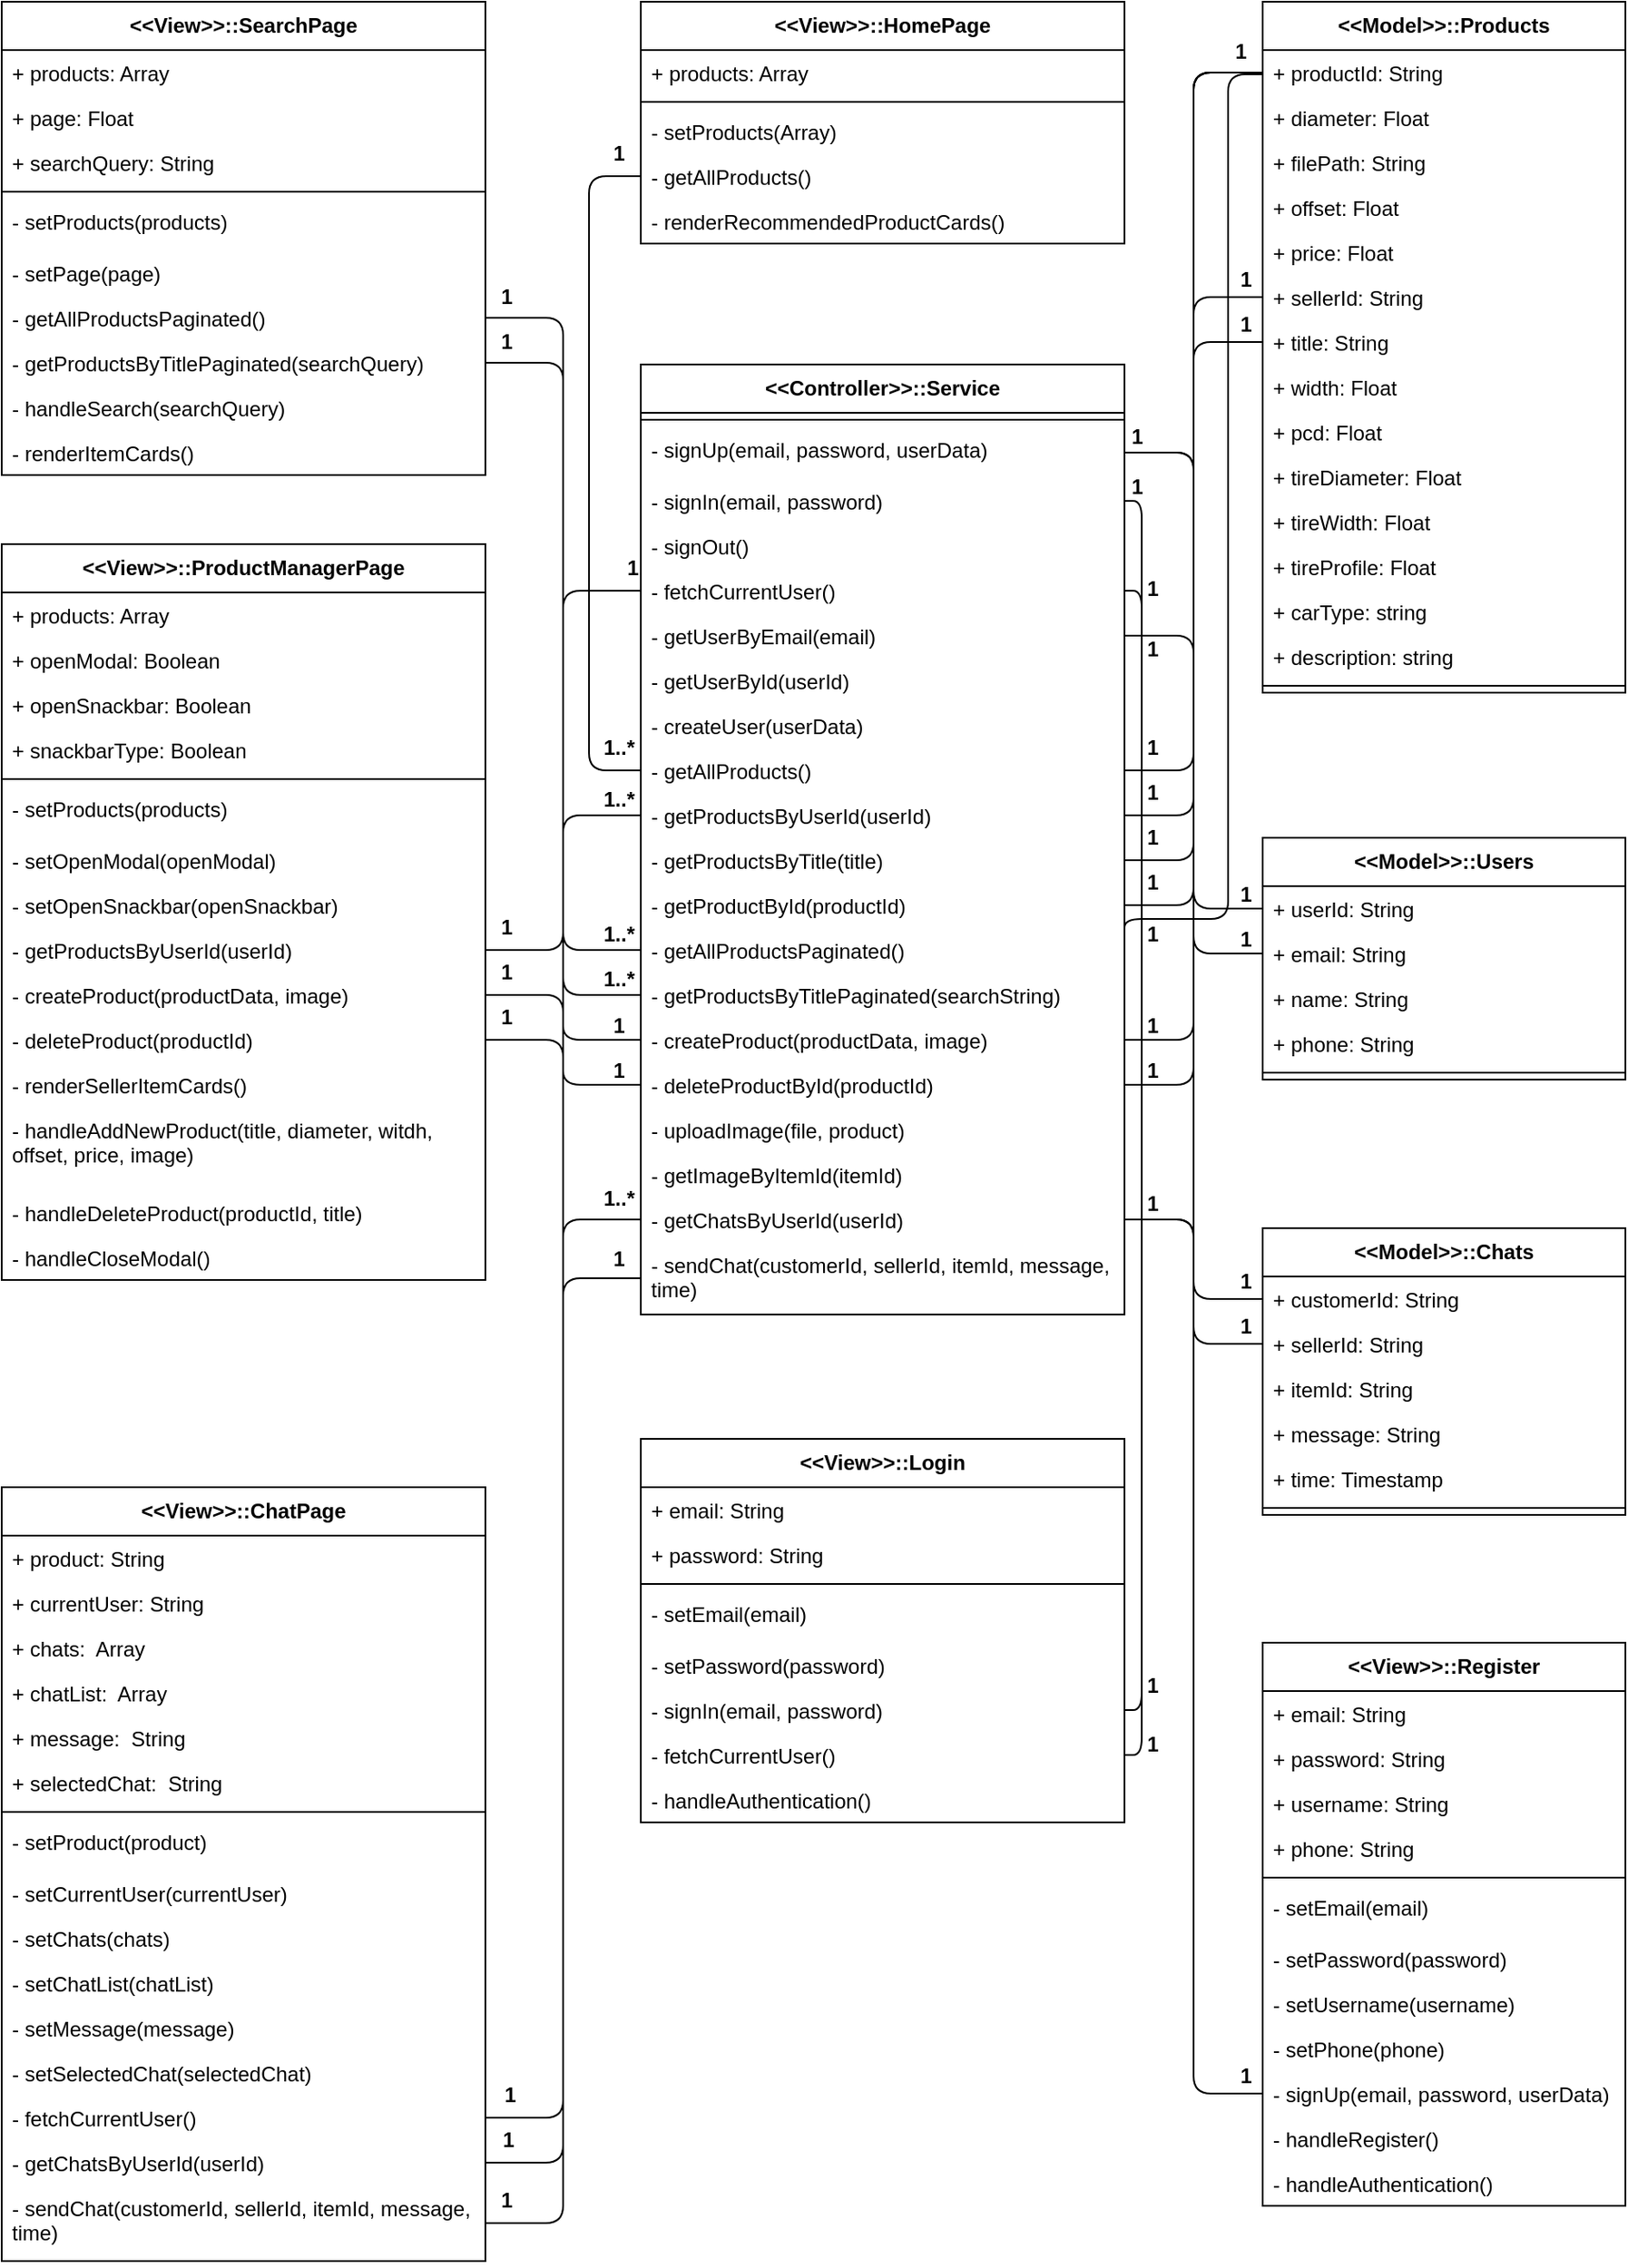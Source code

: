 <mxfile>
    <diagram id="fHHRIxtvxH6AeMiU-91O" name="Page-1">
        <mxGraphModel dx="3824" dy="1356" grid="0" gridSize="10" guides="1" tooltips="1" connect="1" arrows="1" fold="1" page="0" pageScale="1" pageWidth="850" pageHeight="1100" math="0" shadow="0">
            <root>
                <mxCell id="0"/>
                <mxCell id="1" parent="0"/>
                <mxCell id="2" value="&lt;&lt;View&gt;&gt;::HomePage" style="swimlane;fontStyle=1;align=center;verticalAlign=top;childLayout=stackLayout;horizontal=1;startSize=28;horizontalStack=0;resizeParent=1;resizeParentMax=0;resizeLast=0;collapsible=1;marginBottom=0;autosize=1;container=1;resizeWidth=1;resizeHeight=1;" parent="1" vertex="1">
                    <mxGeometry x="-440" y="60" width="280" height="140" as="geometry">
                        <mxRectangle x="-810" y="250" width="90" height="26" as="alternateBounds"/>
                    </mxGeometry>
                </mxCell>
                <mxCell id="3" value="+ products: Array" style="text;strokeColor=none;fillColor=none;align=left;verticalAlign=top;spacingLeft=4;spacingRight=4;overflow=hidden;rotatable=0;points=[[0,0.5],[1,0.5]];portConstraint=eastwest;" parent="2" vertex="1">
                    <mxGeometry y="28" width="280" height="26" as="geometry"/>
                </mxCell>
                <mxCell id="4" value="" style="line;strokeWidth=1;fillColor=none;align=left;verticalAlign=middle;spacingTop=-1;spacingLeft=3;spacingRight=3;rotatable=0;labelPosition=right;points=[];portConstraint=eastwest;" parent="2" vertex="1">
                    <mxGeometry y="54" width="280" height="8" as="geometry"/>
                </mxCell>
                <mxCell id="5" value="- setProducts(Array)&#10;" style="text;strokeColor=none;fillColor=none;align=left;verticalAlign=top;spacingLeft=4;spacingRight=4;overflow=hidden;rotatable=0;points=[[0,0.5],[1,0.5]];portConstraint=eastwest;whiteSpace=wrap;imageHeight=24;snapToPoint=0;autosize=0;" parent="2" vertex="1">
                    <mxGeometry y="62" width="280" height="26" as="geometry"/>
                </mxCell>
                <mxCell id="6" value="- getAllProducts()" style="text;strokeColor=none;fillColor=none;align=left;verticalAlign=top;spacingLeft=4;spacingRight=4;overflow=hidden;rotatable=0;points=[[0,0.5],[1,0.5]];portConstraint=eastwest;whiteSpace=wrap;imageHeight=24;snapToPoint=0;autosize=0;" parent="2" vertex="1">
                    <mxGeometry y="88" width="280" height="26" as="geometry"/>
                </mxCell>
                <mxCell id="29" value="- renderRecommendedProductCards()" style="text;strokeColor=none;fillColor=none;align=left;verticalAlign=top;spacingLeft=4;spacingRight=4;overflow=hidden;rotatable=0;points=[[0,0.5],[1,0.5]];portConstraint=eastwest;whiteSpace=wrap;imageHeight=24;snapToPoint=0;autosize=0;" parent="2" vertex="1">
                    <mxGeometry y="114" width="280" height="26" as="geometry"/>
                </mxCell>
                <mxCell id="7" value="&lt;&lt;View&gt;&gt;::SearchPage" style="swimlane;fontStyle=1;align=center;verticalAlign=top;childLayout=stackLayout;horizontal=1;startSize=28;horizontalStack=0;resizeParent=1;resizeParentMax=0;resizeLast=0;collapsible=1;marginBottom=0;autosize=1;container=1;resizeWidth=1;resizeHeight=1;" parent="1" vertex="1">
                    <mxGeometry x="-810" y="60" width="280" height="274" as="geometry">
                        <mxRectangle x="-810" y="250" width="90" height="26" as="alternateBounds"/>
                    </mxGeometry>
                </mxCell>
                <mxCell id="8" value="+ products: Array" style="text;strokeColor=none;fillColor=none;align=left;verticalAlign=top;spacingLeft=4;spacingRight=4;overflow=hidden;rotatable=0;points=[[0,0.5],[1,0.5]];portConstraint=eastwest;" parent="7" vertex="1">
                    <mxGeometry y="28" width="280" height="26" as="geometry"/>
                </mxCell>
                <mxCell id="13" value="+ page: Float" style="text;strokeColor=none;fillColor=none;align=left;verticalAlign=top;spacingLeft=4;spacingRight=4;overflow=hidden;rotatable=0;points=[[0,0.5],[1,0.5]];portConstraint=eastwest;" parent="7" vertex="1">
                    <mxGeometry y="54" width="280" height="26" as="geometry"/>
                </mxCell>
                <mxCell id="14" value="+ searchQuery: String" style="text;strokeColor=none;fillColor=none;align=left;verticalAlign=top;spacingLeft=4;spacingRight=4;overflow=hidden;rotatable=0;points=[[0,0.5],[1,0.5]];portConstraint=eastwest;" parent="7" vertex="1">
                    <mxGeometry y="80" width="280" height="26" as="geometry"/>
                </mxCell>
                <mxCell id="9" value="" style="line;strokeWidth=1;fillColor=none;align=left;verticalAlign=middle;spacingTop=-1;spacingLeft=3;spacingRight=3;rotatable=0;labelPosition=right;points=[];portConstraint=eastwest;" parent="7" vertex="1">
                    <mxGeometry y="106" width="280" height="8" as="geometry"/>
                </mxCell>
                <mxCell id="10" value="- setProducts(products)&#10;" style="text;strokeColor=none;fillColor=none;align=left;verticalAlign=top;spacingLeft=4;spacingRight=4;overflow=hidden;rotatable=0;points=[[0,0.5],[1,0.5]];portConstraint=eastwest;whiteSpace=wrap;imageHeight=24;snapToPoint=0;autosize=0;" parent="7" vertex="1">
                    <mxGeometry y="114" width="280" height="30" as="geometry"/>
                </mxCell>
                <mxCell id="11" value="- setPage(page)" style="text;strokeColor=none;fillColor=none;align=left;verticalAlign=top;spacingLeft=4;spacingRight=4;overflow=hidden;rotatable=0;points=[[0,0.5],[1,0.5]];portConstraint=eastwest;whiteSpace=wrap;imageHeight=24;snapToPoint=0;autosize=0;" parent="7" vertex="1">
                    <mxGeometry y="144" width="280" height="26" as="geometry"/>
                </mxCell>
                <mxCell id="15" value="- getAllProductsPaginated()" style="text;strokeColor=none;fillColor=none;align=left;verticalAlign=top;spacingLeft=4;spacingRight=4;overflow=hidden;rotatable=0;points=[[0,0.5],[1,0.5]];portConstraint=eastwest;whiteSpace=wrap;imageHeight=24;snapToPoint=0;autosize=0;" parent="7" vertex="1">
                    <mxGeometry y="170" width="280" height="26" as="geometry"/>
                </mxCell>
                <mxCell id="17" value="- getProductsByTitlePaginated(searchQuery)" style="text;strokeColor=none;fillColor=none;align=left;verticalAlign=top;spacingLeft=4;spacingRight=4;overflow=hidden;rotatable=0;points=[[0,0.5],[1,0.5]];portConstraint=eastwest;whiteSpace=wrap;imageHeight=24;snapToPoint=0;autosize=0;" parent="7" vertex="1">
                    <mxGeometry y="196" width="280" height="26" as="geometry"/>
                </mxCell>
                <mxCell id="30" value="- handleSearch(searchQuery)" style="text;strokeColor=none;fillColor=none;align=left;verticalAlign=top;spacingLeft=4;spacingRight=4;overflow=hidden;rotatable=0;points=[[0,0.5],[1,0.5]];portConstraint=eastwest;whiteSpace=wrap;imageHeight=24;snapToPoint=0;autosize=0;" parent="7" vertex="1">
                    <mxGeometry y="222" width="280" height="26" as="geometry"/>
                </mxCell>
                <mxCell id="31" value="- renderItemCards()" style="text;strokeColor=none;fillColor=none;align=left;verticalAlign=top;spacingLeft=4;spacingRight=4;overflow=hidden;rotatable=0;points=[[0,0.5],[1,0.5]];portConstraint=eastwest;whiteSpace=wrap;imageHeight=24;snapToPoint=0;autosize=0;" parent="7" vertex="1">
                    <mxGeometry y="248" width="280" height="26" as="geometry"/>
                </mxCell>
                <mxCell id="18" value="&lt;&lt;View&gt;&gt;::ProductManagerPage" style="swimlane;fontStyle=1;align=center;verticalAlign=top;childLayout=stackLayout;horizontal=1;startSize=28;horizontalStack=0;resizeParent=1;resizeParentMax=0;resizeLast=0;collapsible=1;marginBottom=0;autosize=1;container=1;resizeWidth=1;resizeHeight=1;" parent="1" vertex="1">
                    <mxGeometry x="-810" y="374" width="280" height="426" as="geometry">
                        <mxRectangle x="-810" y="250" width="90" height="26" as="alternateBounds"/>
                    </mxGeometry>
                </mxCell>
                <mxCell id="19" value="+ products: Array" style="text;strokeColor=none;fillColor=none;align=left;verticalAlign=top;spacingLeft=4;spacingRight=4;overflow=hidden;rotatable=0;points=[[0,0.5],[1,0.5]];portConstraint=eastwest;" parent="18" vertex="1">
                    <mxGeometry y="28" width="280" height="26" as="geometry"/>
                </mxCell>
                <mxCell id="20" value="+ openModal: Boolean" style="text;strokeColor=none;fillColor=none;align=left;verticalAlign=top;spacingLeft=4;spacingRight=4;overflow=hidden;rotatable=0;points=[[0,0.5],[1,0.5]];portConstraint=eastwest;" parent="18" vertex="1">
                    <mxGeometry y="54" width="280" height="26" as="geometry"/>
                </mxCell>
                <mxCell id="21" value="+ openSnackbar: Boolean" style="text;strokeColor=none;fillColor=none;align=left;verticalAlign=top;spacingLeft=4;spacingRight=4;overflow=hidden;rotatable=0;points=[[0,0.5],[1,0.5]];portConstraint=eastwest;" parent="18" vertex="1">
                    <mxGeometry y="80" width="280" height="26" as="geometry"/>
                </mxCell>
                <mxCell id="28" value="+ snackbarType: Boolean" style="text;strokeColor=none;fillColor=none;align=left;verticalAlign=top;spacingLeft=4;spacingRight=4;overflow=hidden;rotatable=0;points=[[0,0.5],[1,0.5]];portConstraint=eastwest;" parent="18" vertex="1">
                    <mxGeometry y="106" width="280" height="26" as="geometry"/>
                </mxCell>
                <mxCell id="22" value="" style="line;strokeWidth=1;fillColor=none;align=left;verticalAlign=middle;spacingTop=-1;spacingLeft=3;spacingRight=3;rotatable=0;labelPosition=right;points=[];portConstraint=eastwest;" parent="18" vertex="1">
                    <mxGeometry y="132" width="280" height="8" as="geometry"/>
                </mxCell>
                <mxCell id="23" value="- setProducts(products)&#10;" style="text;strokeColor=none;fillColor=none;align=left;verticalAlign=top;spacingLeft=4;spacingRight=4;overflow=hidden;rotatable=0;points=[[0,0.5],[1,0.5]];portConstraint=eastwest;whiteSpace=wrap;imageHeight=24;snapToPoint=0;autosize=0;" parent="18" vertex="1">
                    <mxGeometry y="140" width="280" height="30" as="geometry"/>
                </mxCell>
                <mxCell id="24" value="- setOpenModal(openModal)" style="text;strokeColor=none;fillColor=none;align=left;verticalAlign=top;spacingLeft=4;spacingRight=4;overflow=hidden;rotatable=0;points=[[0,0.5],[1,0.5]];portConstraint=eastwest;whiteSpace=wrap;imageHeight=24;snapToPoint=0;autosize=0;" parent="18" vertex="1">
                    <mxGeometry y="170" width="280" height="26" as="geometry"/>
                </mxCell>
                <mxCell id="25" value="- setOpenSnackbar(openSnackbar)" style="text;strokeColor=none;fillColor=none;align=left;verticalAlign=top;spacingLeft=4;spacingRight=4;overflow=hidden;rotatable=0;points=[[0,0.5],[1,0.5]];portConstraint=eastwest;whiteSpace=wrap;imageHeight=24;snapToPoint=0;autosize=0;" parent="18" vertex="1">
                    <mxGeometry y="196" width="280" height="26" as="geometry"/>
                </mxCell>
                <mxCell id="26" value="- getProductsByUserId(userId)" style="text;strokeColor=none;fillColor=none;align=left;verticalAlign=top;spacingLeft=4;spacingRight=4;overflow=hidden;rotatable=0;points=[[0,0.5],[1,0.5]];portConstraint=eastwest;whiteSpace=wrap;imageHeight=24;snapToPoint=0;autosize=0;" parent="18" vertex="1">
                    <mxGeometry y="222" width="280" height="26" as="geometry"/>
                </mxCell>
                <mxCell id="35" value="- createProduct(productData, image)" style="text;strokeColor=none;fillColor=none;align=left;verticalAlign=top;spacingLeft=4;spacingRight=4;overflow=hidden;rotatable=0;points=[[0,0.5],[1,0.5]];portConstraint=eastwest;whiteSpace=wrap;imageHeight=24;snapToPoint=0;autosize=0;" parent="18" vertex="1">
                    <mxGeometry y="248" width="280" height="26" as="geometry"/>
                </mxCell>
                <mxCell id="36" value="- deleteProduct(productId)" style="text;strokeColor=none;fillColor=none;align=left;verticalAlign=top;spacingLeft=4;spacingRight=4;overflow=hidden;rotatable=0;points=[[0,0.5],[1,0.5]];portConstraint=eastwest;whiteSpace=wrap;imageHeight=24;snapToPoint=0;autosize=0;" parent="18" vertex="1">
                    <mxGeometry y="274" width="280" height="26" as="geometry"/>
                </mxCell>
                <mxCell id="32" value="- renderSellerItemCards()" style="text;strokeColor=none;fillColor=none;align=left;verticalAlign=top;spacingLeft=4;spacingRight=4;overflow=hidden;rotatable=0;points=[[0,0.5],[1,0.5]];portConstraint=eastwest;whiteSpace=wrap;imageHeight=24;snapToPoint=0;autosize=0;" parent="18" vertex="1">
                    <mxGeometry y="300" width="280" height="26" as="geometry"/>
                </mxCell>
                <mxCell id="33" value="- handleAddNewProduct(title, diameter, witdh, offset, price, image)" style="text;strokeColor=none;fillColor=none;align=left;verticalAlign=top;spacingLeft=4;spacingRight=4;overflow=hidden;rotatable=0;points=[[0,0.5],[1,0.5]];portConstraint=eastwest;whiteSpace=wrap;imageHeight=24;snapToPoint=0;autosize=0;" parent="18" vertex="1">
                    <mxGeometry y="326" width="280" height="48" as="geometry"/>
                </mxCell>
                <mxCell id="34" value="- handleDeleteProduct(productId, title)" style="text;strokeColor=none;fillColor=none;align=left;verticalAlign=top;spacingLeft=4;spacingRight=4;overflow=hidden;rotatable=0;points=[[0,0.5],[1,0.5]];portConstraint=eastwest;whiteSpace=wrap;imageHeight=24;snapToPoint=0;autosize=0;" parent="18" vertex="1">
                    <mxGeometry y="374" width="280" height="26" as="geometry"/>
                </mxCell>
                <mxCell id="37" value="- handleCloseModal()" style="text;strokeColor=none;fillColor=none;align=left;verticalAlign=top;spacingLeft=4;spacingRight=4;overflow=hidden;rotatable=0;points=[[0,0.5],[1,0.5]];portConstraint=eastwest;whiteSpace=wrap;imageHeight=24;snapToPoint=0;autosize=0;" parent="18" vertex="1">
                    <mxGeometry y="400" width="280" height="26" as="geometry"/>
                </mxCell>
                <mxCell id="38" value="&lt;&lt;View&gt;&gt;::Login" style="swimlane;fontStyle=1;align=center;verticalAlign=top;childLayout=stackLayout;horizontal=1;startSize=28;horizontalStack=0;resizeParent=1;resizeParentMax=0;resizeLast=0;collapsible=1;marginBottom=0;autosize=1;container=1;resizeWidth=1;resizeHeight=1;" parent="1" vertex="1">
                    <mxGeometry x="-440" y="892" width="280" height="222" as="geometry">
                        <mxRectangle x="-810" y="250" width="90" height="26" as="alternateBounds"/>
                    </mxGeometry>
                </mxCell>
                <mxCell id="39" value="+ email: String" style="text;strokeColor=none;fillColor=none;align=left;verticalAlign=top;spacingLeft=4;spacingRight=4;overflow=hidden;rotatable=0;points=[[0,0.5],[1,0.5]];portConstraint=eastwest;" parent="38" vertex="1">
                    <mxGeometry y="28" width="280" height="26" as="geometry"/>
                </mxCell>
                <mxCell id="40" value="+ password: String" style="text;strokeColor=none;fillColor=none;align=left;verticalAlign=top;spacingLeft=4;spacingRight=4;overflow=hidden;rotatable=0;points=[[0,0.5],[1,0.5]];portConstraint=eastwest;" parent="38" vertex="1">
                    <mxGeometry y="54" width="280" height="26" as="geometry"/>
                </mxCell>
                <mxCell id="44" value="" style="line;strokeWidth=1;fillColor=none;align=left;verticalAlign=middle;spacingTop=-1;spacingLeft=3;spacingRight=3;rotatable=0;labelPosition=right;points=[];portConstraint=eastwest;" parent="38" vertex="1">
                    <mxGeometry y="80" width="280" height="8" as="geometry"/>
                </mxCell>
                <mxCell id="45" value="- setEmail(email)&#10;" style="text;strokeColor=none;fillColor=none;align=left;verticalAlign=top;spacingLeft=4;spacingRight=4;overflow=hidden;rotatable=0;points=[[0,0.5],[1,0.5]];portConstraint=eastwest;whiteSpace=wrap;imageHeight=24;snapToPoint=0;autosize=0;" parent="38" vertex="1">
                    <mxGeometry y="88" width="280" height="30" as="geometry"/>
                </mxCell>
                <mxCell id="46" value="- setPassword(password)" style="text;strokeColor=none;fillColor=none;align=left;verticalAlign=top;spacingLeft=4;spacingRight=4;overflow=hidden;rotatable=0;points=[[0,0.5],[1,0.5]];portConstraint=eastwest;whiteSpace=wrap;imageHeight=24;snapToPoint=0;autosize=0;" parent="38" vertex="1">
                    <mxGeometry y="118" width="280" height="26" as="geometry"/>
                </mxCell>
                <mxCell id="47" value="- signIn(email, password)" style="text;strokeColor=none;fillColor=none;align=left;verticalAlign=top;spacingLeft=4;spacingRight=4;overflow=hidden;rotatable=0;points=[[0,0.5],[1,0.5]];portConstraint=eastwest;whiteSpace=wrap;imageHeight=24;snapToPoint=0;autosize=0;" parent="38" vertex="1">
                    <mxGeometry y="144" width="280" height="26" as="geometry"/>
                </mxCell>
                <mxCell id="48" value="- fetchCurrentUser()" style="text;strokeColor=none;fillColor=none;align=left;verticalAlign=top;spacingLeft=4;spacingRight=4;overflow=hidden;rotatable=0;points=[[0,0.5],[1,0.5]];portConstraint=eastwest;whiteSpace=wrap;imageHeight=24;snapToPoint=0;autosize=0;" parent="38" vertex="1">
                    <mxGeometry y="170" width="280" height="26" as="geometry"/>
                </mxCell>
                <mxCell id="49" value="- handleAuthentication()" style="text;strokeColor=none;fillColor=none;align=left;verticalAlign=top;spacingLeft=4;spacingRight=4;overflow=hidden;rotatable=0;points=[[0,0.5],[1,0.5]];portConstraint=eastwest;whiteSpace=wrap;imageHeight=24;snapToPoint=0;autosize=0;" parent="38" vertex="1">
                    <mxGeometry y="196" width="280" height="26" as="geometry"/>
                </mxCell>
                <mxCell id="55" value="&lt;&lt;View&gt;&gt;::Register" style="swimlane;fontStyle=1;align=center;verticalAlign=top;childLayout=stackLayout;horizontal=1;startSize=28;horizontalStack=0;resizeParent=1;resizeParentMax=0;resizeLast=0;collapsible=1;marginBottom=0;autosize=1;container=1;resizeWidth=1;resizeHeight=1;" parent="1" vertex="1">
                    <mxGeometry x="-80" y="1010" width="210" height="326" as="geometry">
                        <mxRectangle x="-810" y="250" width="90" height="26" as="alternateBounds"/>
                    </mxGeometry>
                </mxCell>
                <mxCell id="56" value="+ email: String" style="text;strokeColor=none;fillColor=none;align=left;verticalAlign=top;spacingLeft=4;spacingRight=4;overflow=hidden;rotatable=0;points=[[0,0.5],[1,0.5]];portConstraint=eastwest;" parent="55" vertex="1">
                    <mxGeometry y="28" width="210" height="26" as="geometry"/>
                </mxCell>
                <mxCell id="57" value="+ password: String" style="text;strokeColor=none;fillColor=none;align=left;verticalAlign=top;spacingLeft=4;spacingRight=4;overflow=hidden;rotatable=0;points=[[0,0.5],[1,0.5]];portConstraint=eastwest;" parent="55" vertex="1">
                    <mxGeometry y="54" width="210" height="26" as="geometry"/>
                </mxCell>
                <mxCell id="64" value="+ username: String" style="text;strokeColor=none;fillColor=none;align=left;verticalAlign=top;spacingLeft=4;spacingRight=4;overflow=hidden;rotatable=0;points=[[0,0.5],[1,0.5]];portConstraint=eastwest;" parent="55" vertex="1">
                    <mxGeometry y="80" width="210" height="26" as="geometry"/>
                </mxCell>
                <mxCell id="65" value="+ phone: String" style="text;strokeColor=none;fillColor=none;align=left;verticalAlign=top;spacingLeft=4;spacingRight=4;overflow=hidden;rotatable=0;points=[[0,0.5],[1,0.5]];portConstraint=eastwest;" parent="55" vertex="1">
                    <mxGeometry y="106" width="210" height="26" as="geometry"/>
                </mxCell>
                <mxCell id="58" value="" style="line;strokeWidth=1;fillColor=none;align=left;verticalAlign=middle;spacingTop=-1;spacingLeft=3;spacingRight=3;rotatable=0;labelPosition=right;points=[];portConstraint=eastwest;" parent="55" vertex="1">
                    <mxGeometry y="132" width="210" height="8" as="geometry"/>
                </mxCell>
                <mxCell id="59" value="- setEmail(email)&#10;" style="text;strokeColor=none;fillColor=none;align=left;verticalAlign=top;spacingLeft=4;spacingRight=4;overflow=hidden;rotatable=0;points=[[0,0.5],[1,0.5]];portConstraint=eastwest;whiteSpace=wrap;imageHeight=24;snapToPoint=0;autosize=0;" parent="55" vertex="1">
                    <mxGeometry y="140" width="210" height="30" as="geometry"/>
                </mxCell>
                <mxCell id="60" value="- setPassword(password)" style="text;strokeColor=none;fillColor=none;align=left;verticalAlign=top;spacingLeft=4;spacingRight=4;overflow=hidden;rotatable=0;points=[[0,0.5],[1,0.5]];portConstraint=eastwest;whiteSpace=wrap;imageHeight=24;snapToPoint=0;autosize=0;" parent="55" vertex="1">
                    <mxGeometry y="170" width="210" height="26" as="geometry"/>
                </mxCell>
                <mxCell id="66" value="- setUsername(username)" style="text;strokeColor=none;fillColor=none;align=left;verticalAlign=top;spacingLeft=4;spacingRight=4;overflow=hidden;rotatable=0;points=[[0,0.5],[1,0.5]];portConstraint=eastwest;whiteSpace=wrap;imageHeight=24;snapToPoint=0;autosize=0;" parent="55" vertex="1">
                    <mxGeometry y="196" width="210" height="26" as="geometry"/>
                </mxCell>
                <mxCell id="67" value="- setPhone(phone)" style="text;strokeColor=none;fillColor=none;align=left;verticalAlign=top;spacingLeft=4;spacingRight=4;overflow=hidden;rotatable=0;points=[[0,0.5],[1,0.5]];portConstraint=eastwest;whiteSpace=wrap;imageHeight=24;snapToPoint=0;autosize=0;" parent="55" vertex="1">
                    <mxGeometry y="222" width="210" height="26" as="geometry"/>
                </mxCell>
                <mxCell id="61" value="- signUp(email, password, userData)" style="text;strokeColor=none;fillColor=none;align=left;verticalAlign=top;spacingLeft=4;spacingRight=4;overflow=hidden;rotatable=0;points=[[0,0.5],[1,0.5]];portConstraint=eastwest;whiteSpace=wrap;imageHeight=24;snapToPoint=0;autosize=0;" parent="55" vertex="1">
                    <mxGeometry y="248" width="210" height="26" as="geometry"/>
                </mxCell>
                <mxCell id="62" value="- handleRegister()" style="text;strokeColor=none;fillColor=none;align=left;verticalAlign=top;spacingLeft=4;spacingRight=4;overflow=hidden;rotatable=0;points=[[0,0.5],[1,0.5]];portConstraint=eastwest;whiteSpace=wrap;imageHeight=24;snapToPoint=0;autosize=0;" parent="55" vertex="1">
                    <mxGeometry y="274" width="210" height="26" as="geometry"/>
                </mxCell>
                <mxCell id="63" value="- handleAuthentication()" style="text;strokeColor=none;fillColor=none;align=left;verticalAlign=top;spacingLeft=4;spacingRight=4;overflow=hidden;rotatable=0;points=[[0,0.5],[1,0.5]];portConstraint=eastwest;whiteSpace=wrap;imageHeight=24;snapToPoint=0;autosize=0;" parent="55" vertex="1">
                    <mxGeometry y="300" width="210" height="26" as="geometry"/>
                </mxCell>
                <mxCell id="68" value="&lt;&lt;Controller&gt;&gt;::Service" style="swimlane;fontStyle=1;align=center;verticalAlign=top;childLayout=stackLayout;horizontal=1;startSize=28;horizontalStack=0;resizeParent=1;resizeParentMax=0;resizeLast=0;collapsible=1;marginBottom=0;autosize=1;container=1;resizeWidth=1;resizeHeight=1;" parent="1" vertex="1">
                    <mxGeometry x="-440" y="270" width="280" height="550" as="geometry">
                        <mxRectangle x="-810" y="250" width="90" height="26" as="alternateBounds"/>
                    </mxGeometry>
                </mxCell>
                <mxCell id="74" value="" style="line;strokeWidth=1;fillColor=none;align=left;verticalAlign=middle;spacingTop=-1;spacingLeft=3;spacingRight=3;rotatable=0;labelPosition=right;points=[];portConstraint=eastwest;" parent="68" vertex="1">
                    <mxGeometry y="28" width="280" height="8" as="geometry"/>
                </mxCell>
                <mxCell id="75" value="- signUp(email, password, userData)&#10;" style="text;strokeColor=none;fillColor=none;align=left;verticalAlign=top;spacingLeft=4;spacingRight=4;overflow=hidden;rotatable=0;points=[[0,0.5],[1,0.5]];portConstraint=eastwest;whiteSpace=wrap;imageHeight=24;snapToPoint=0;autosize=0;" parent="68" vertex="1">
                    <mxGeometry y="36" width="280" height="30" as="geometry"/>
                </mxCell>
                <mxCell id="76" value="- signIn(email, password)" style="text;strokeColor=none;fillColor=none;align=left;verticalAlign=top;spacingLeft=4;spacingRight=4;overflow=hidden;rotatable=0;points=[[0,0.5],[1,0.5]];portConstraint=eastwest;whiteSpace=wrap;imageHeight=24;snapToPoint=0;autosize=0;" parent="68" vertex="1">
                    <mxGeometry y="66" width="280" height="26" as="geometry"/>
                </mxCell>
                <mxCell id="77" value="- signOut()" style="text;strokeColor=none;fillColor=none;align=left;verticalAlign=top;spacingLeft=4;spacingRight=4;overflow=hidden;rotatable=0;points=[[0,0.5],[1,0.5]];portConstraint=eastwest;whiteSpace=wrap;imageHeight=24;snapToPoint=0;autosize=0;" parent="68" vertex="1">
                    <mxGeometry y="92" width="280" height="26" as="geometry"/>
                </mxCell>
                <mxCell id="78" value="- fetchCurrentUser()" style="text;strokeColor=none;fillColor=none;align=left;verticalAlign=top;spacingLeft=4;spacingRight=4;overflow=hidden;rotatable=0;points=[[0,0.5],[1,0.5]];portConstraint=eastwest;whiteSpace=wrap;imageHeight=24;snapToPoint=0;autosize=0;" parent="68" vertex="1">
                    <mxGeometry y="118" width="280" height="26" as="geometry"/>
                </mxCell>
                <mxCell id="79" value="- getUserByEmail(email)" style="text;strokeColor=none;fillColor=none;align=left;verticalAlign=top;spacingLeft=4;spacingRight=4;overflow=hidden;rotatable=0;points=[[0,0.5],[1,0.5]];portConstraint=eastwest;whiteSpace=wrap;imageHeight=24;snapToPoint=0;autosize=0;" parent="68" vertex="1">
                    <mxGeometry y="144" width="280" height="26" as="geometry"/>
                </mxCell>
                <mxCell id="80" value="- getUserById(userId)" style="text;strokeColor=none;fillColor=none;align=left;verticalAlign=top;spacingLeft=4;spacingRight=4;overflow=hidden;rotatable=0;points=[[0,0.5],[1,0.5]];portConstraint=eastwest;whiteSpace=wrap;imageHeight=24;snapToPoint=0;autosize=0;" parent="68" vertex="1">
                    <mxGeometry y="170" width="280" height="26" as="geometry"/>
                </mxCell>
                <mxCell id="81" value="- createUser(userData)" style="text;strokeColor=none;fillColor=none;align=left;verticalAlign=top;spacingLeft=4;spacingRight=4;overflow=hidden;rotatable=0;points=[[0,0.5],[1,0.5]];portConstraint=eastwest;whiteSpace=wrap;imageHeight=24;snapToPoint=0;autosize=0;" parent="68" vertex="1">
                    <mxGeometry y="196" width="280" height="26" as="geometry"/>
                </mxCell>
                <mxCell id="82" value="- getAllProducts()" style="text;strokeColor=none;fillColor=none;align=left;verticalAlign=top;spacingLeft=4;spacingRight=4;overflow=hidden;rotatable=0;points=[[0,0.5],[1,0.5]];portConstraint=eastwest;whiteSpace=wrap;imageHeight=24;snapToPoint=0;autosize=0;" parent="68" vertex="1">
                    <mxGeometry y="222" width="280" height="26" as="geometry"/>
                </mxCell>
                <mxCell id="83" value="- getProductsByUserId(userId)" style="text;strokeColor=none;fillColor=none;align=left;verticalAlign=top;spacingLeft=4;spacingRight=4;overflow=hidden;rotatable=0;points=[[0,0.5],[1,0.5]];portConstraint=eastwest;whiteSpace=wrap;imageHeight=24;snapToPoint=0;autosize=0;" parent="68" vertex="1">
                    <mxGeometry y="248" width="280" height="26" as="geometry"/>
                </mxCell>
                <mxCell id="84" value="- getProductsByTitle(title)" style="text;strokeColor=none;fillColor=none;align=left;verticalAlign=top;spacingLeft=4;spacingRight=4;overflow=hidden;rotatable=0;points=[[0,0.5],[1,0.5]];portConstraint=eastwest;whiteSpace=wrap;imageHeight=24;snapToPoint=0;autosize=0;" parent="68" vertex="1">
                    <mxGeometry y="274" width="280" height="26" as="geometry"/>
                </mxCell>
                <mxCell id="85" value="- getProductById(productId)" style="text;strokeColor=none;fillColor=none;align=left;verticalAlign=top;spacingLeft=4;spacingRight=4;overflow=hidden;rotatable=0;points=[[0,0.5],[1,0.5]];portConstraint=eastwest;whiteSpace=wrap;imageHeight=24;snapToPoint=0;autosize=0;" parent="68" vertex="1">
                    <mxGeometry y="300" width="280" height="26" as="geometry"/>
                </mxCell>
                <mxCell id="86" value="- getAllProductsPaginated()" style="text;strokeColor=none;fillColor=none;align=left;verticalAlign=top;spacingLeft=4;spacingRight=4;overflow=hidden;rotatable=0;points=[[0,0.5],[1,0.5]];portConstraint=eastwest;whiteSpace=wrap;imageHeight=24;snapToPoint=0;autosize=0;" parent="68" vertex="1">
                    <mxGeometry y="326" width="280" height="26" as="geometry"/>
                </mxCell>
                <mxCell id="87" value="- getProductsByTitlePaginated(searchString)" style="text;strokeColor=none;fillColor=none;align=left;verticalAlign=top;spacingLeft=4;spacingRight=4;overflow=hidden;rotatable=0;points=[[0,0.5],[1,0.5]];portConstraint=eastwest;whiteSpace=wrap;imageHeight=24;snapToPoint=0;autosize=0;" parent="68" vertex="1">
                    <mxGeometry y="352" width="280" height="26" as="geometry"/>
                </mxCell>
                <mxCell id="88" value="- createProduct(productData, image)" style="text;strokeColor=none;fillColor=none;align=left;verticalAlign=top;spacingLeft=4;spacingRight=4;overflow=hidden;rotatable=0;points=[[0,0.5],[1,0.5]];portConstraint=eastwest;whiteSpace=wrap;imageHeight=24;snapToPoint=0;autosize=0;" parent="68" vertex="1">
                    <mxGeometry y="378" width="280" height="26" as="geometry"/>
                </mxCell>
                <mxCell id="89" value="- deleteProductById(productId)" style="text;strokeColor=none;fillColor=none;align=left;verticalAlign=top;spacingLeft=4;spacingRight=4;overflow=hidden;rotatable=0;points=[[0,0.5],[1,0.5]];portConstraint=eastwest;whiteSpace=wrap;imageHeight=24;snapToPoint=0;autosize=0;" parent="68" vertex="1">
                    <mxGeometry y="404" width="280" height="26" as="geometry"/>
                </mxCell>
                <mxCell id="90" value="- uploadImage(file, product)" style="text;strokeColor=none;fillColor=none;align=left;verticalAlign=top;spacingLeft=4;spacingRight=4;overflow=hidden;rotatable=0;points=[[0,0.5],[1,0.5]];portConstraint=eastwest;whiteSpace=wrap;imageHeight=24;snapToPoint=0;autosize=0;" parent="68" vertex="1">
                    <mxGeometry y="430" width="280" height="26" as="geometry"/>
                </mxCell>
                <mxCell id="91" value="- getImageByItemId(itemId)" style="text;strokeColor=none;fillColor=none;align=left;verticalAlign=top;spacingLeft=4;spacingRight=4;overflow=hidden;rotatable=0;points=[[0,0.5],[1,0.5]];portConstraint=eastwest;whiteSpace=wrap;imageHeight=24;snapToPoint=0;autosize=0;" parent="68" vertex="1">
                    <mxGeometry y="456" width="280" height="26" as="geometry"/>
                </mxCell>
                <mxCell id="125" value="- getChatsByUserId(userId)" style="text;strokeColor=none;fillColor=none;align=left;verticalAlign=top;spacingLeft=4;spacingRight=4;overflow=hidden;rotatable=0;points=[[0,0.5],[1,0.5]];portConstraint=eastwest;whiteSpace=wrap;imageHeight=24;snapToPoint=0;autosize=0;" parent="68" vertex="1">
                    <mxGeometry y="482" width="280" height="26" as="geometry"/>
                </mxCell>
                <mxCell id="162" value="- sendChat(customerId, sellerId, itemId, message, time)" style="text;strokeColor=none;fillColor=none;align=left;verticalAlign=top;spacingLeft=4;spacingRight=4;overflow=hidden;rotatable=0;points=[[0,0.5],[1,0.5]];portConstraint=eastwest;whiteSpace=wrap;imageHeight=24;snapToPoint=0;autosize=0;" parent="68" vertex="1">
                    <mxGeometry y="508" width="280" height="42" as="geometry"/>
                </mxCell>
                <mxCell id="94" value="&lt;&lt;Model&gt;&gt;::Products" style="swimlane;fontStyle=1;align=center;verticalAlign=top;childLayout=stackLayout;horizontal=1;startSize=28;horizontalStack=0;resizeParent=1;resizeParentMax=0;resizeLast=0;collapsible=1;marginBottom=0;autosize=1;container=1;resizeWidth=1;resizeHeight=1;" parent="1" vertex="1">
                    <mxGeometry x="-80" y="60" width="210" height="400" as="geometry">
                        <mxRectangle x="-810" y="250" width="90" height="26" as="alternateBounds"/>
                    </mxGeometry>
                </mxCell>
                <mxCell id="95" value="+ productId: String" style="text;strokeColor=none;fillColor=none;align=left;verticalAlign=top;spacingLeft=4;spacingRight=4;overflow=hidden;rotatable=0;points=[[0,0.5],[1,0.5]];portConstraint=eastwest;" parent="94" vertex="1">
                    <mxGeometry y="28" width="210" height="26" as="geometry"/>
                </mxCell>
                <mxCell id="102" value="+ diameter: Float" style="text;strokeColor=none;fillColor=none;align=left;verticalAlign=top;spacingLeft=4;spacingRight=4;overflow=hidden;rotatable=0;points=[[0,0.5],[1,0.5]];portConstraint=eastwest;" parent="94" vertex="1">
                    <mxGeometry y="54" width="210" height="26" as="geometry"/>
                </mxCell>
                <mxCell id="101" value="+ filePath: String" style="text;strokeColor=none;fillColor=none;align=left;verticalAlign=top;spacingLeft=4;spacingRight=4;overflow=hidden;rotatable=0;points=[[0,0.5],[1,0.5]];portConstraint=eastwest;" parent="94" vertex="1">
                    <mxGeometry y="80" width="210" height="26" as="geometry"/>
                </mxCell>
                <mxCell id="103" value="+ offset: Float" style="text;strokeColor=none;fillColor=none;align=left;verticalAlign=top;spacingLeft=4;spacingRight=4;overflow=hidden;rotatable=0;points=[[0,0.5],[1,0.5]];portConstraint=eastwest;" parent="94" vertex="1">
                    <mxGeometry y="106" width="210" height="26" as="geometry"/>
                </mxCell>
                <mxCell id="104" value="+ price: Float" style="text;strokeColor=none;fillColor=none;align=left;verticalAlign=top;spacingLeft=4;spacingRight=4;overflow=hidden;rotatable=0;points=[[0,0.5],[1,0.5]];portConstraint=eastwest;" parent="94" vertex="1">
                    <mxGeometry y="132" width="210" height="26" as="geometry"/>
                </mxCell>
                <mxCell id="105" value="+ sellerId: String" style="text;strokeColor=none;fillColor=none;align=left;verticalAlign=top;spacingLeft=4;spacingRight=4;overflow=hidden;rotatable=0;points=[[0,0.5],[1,0.5]];portConstraint=eastwest;" parent="94" vertex="1">
                    <mxGeometry y="158" width="210" height="26" as="geometry"/>
                </mxCell>
                <mxCell id="106" value="+ title: String" style="text;strokeColor=none;fillColor=none;align=left;verticalAlign=top;spacingLeft=4;spacingRight=4;overflow=hidden;rotatable=0;points=[[0,0.5],[1,0.5]];portConstraint=eastwest;" parent="94" vertex="1">
                    <mxGeometry y="184" width="210" height="26" as="geometry"/>
                </mxCell>
                <mxCell id="107" value="+ width: Float" style="text;strokeColor=none;fillColor=none;align=left;verticalAlign=top;spacingLeft=4;spacingRight=4;overflow=hidden;rotatable=0;points=[[0,0.5],[1,0.5]];portConstraint=eastwest;" parent="94" vertex="1">
                    <mxGeometry y="210" width="210" height="26" as="geometry"/>
                </mxCell>
                <mxCell id="145" value="+ pcd: Float" style="text;strokeColor=none;fillColor=none;align=left;verticalAlign=top;spacingLeft=4;spacingRight=4;overflow=hidden;rotatable=0;points=[[0,0.5],[1,0.5]];portConstraint=eastwest;" parent="94" vertex="1">
                    <mxGeometry y="236" width="210" height="26" as="geometry"/>
                </mxCell>
                <mxCell id="146" value="+ tireDiameter: Float" style="text;strokeColor=none;fillColor=none;align=left;verticalAlign=top;spacingLeft=4;spacingRight=4;overflow=hidden;rotatable=0;points=[[0,0.5],[1,0.5]];portConstraint=eastwest;" parent="94" vertex="1">
                    <mxGeometry y="262" width="210" height="26" as="geometry"/>
                </mxCell>
                <mxCell id="147" value="+ tireWidth: Float" style="text;strokeColor=none;fillColor=none;align=left;verticalAlign=top;spacingLeft=4;spacingRight=4;overflow=hidden;rotatable=0;points=[[0,0.5],[1,0.5]];portConstraint=eastwest;" parent="94" vertex="1">
                    <mxGeometry y="288" width="210" height="26" as="geometry"/>
                </mxCell>
                <mxCell id="148" value="+ tireProfile: Float" style="text;strokeColor=none;fillColor=none;align=left;verticalAlign=top;spacingLeft=4;spacingRight=4;overflow=hidden;rotatable=0;points=[[0,0.5],[1,0.5]];portConstraint=eastwest;" parent="94" vertex="1">
                    <mxGeometry y="314" width="210" height="26" as="geometry"/>
                </mxCell>
                <mxCell id="149" value="+ carType: string" style="text;strokeColor=none;fillColor=none;align=left;verticalAlign=top;spacingLeft=4;spacingRight=4;overflow=hidden;rotatable=0;points=[[0,0.5],[1,0.5]];portConstraint=eastwest;" parent="94" vertex="1">
                    <mxGeometry y="340" width="210" height="26" as="geometry"/>
                </mxCell>
                <mxCell id="154" value="+ description: string" style="text;strokeColor=none;fillColor=none;align=left;verticalAlign=top;spacingLeft=4;spacingRight=4;overflow=hidden;rotatable=0;points=[[0,0.5],[1,0.5]];portConstraint=eastwest;" parent="94" vertex="1">
                    <mxGeometry y="366" width="210" height="26" as="geometry"/>
                </mxCell>
                <mxCell id="96" value="" style="line;strokeWidth=1;fillColor=none;align=left;verticalAlign=middle;spacingTop=-1;spacingLeft=3;spacingRight=3;rotatable=0;labelPosition=right;points=[];portConstraint=eastwest;" parent="94" vertex="1">
                    <mxGeometry y="392" width="210" height="8" as="geometry"/>
                </mxCell>
                <mxCell id="108" value="&lt;&lt;Model&gt;&gt;::Users" style="swimlane;fontStyle=1;align=center;verticalAlign=top;childLayout=stackLayout;horizontal=1;startSize=28;horizontalStack=0;resizeParent=1;resizeParentMax=0;resizeLast=0;collapsible=1;marginBottom=0;autosize=1;container=1;resizeWidth=1;resizeHeight=1;" parent="1" vertex="1">
                    <mxGeometry x="-80" y="544" width="210" height="140" as="geometry">
                        <mxRectangle x="-810" y="250" width="90" height="26" as="alternateBounds"/>
                    </mxGeometry>
                </mxCell>
                <mxCell id="112" value="+ userId: String" style="text;strokeColor=none;fillColor=none;align=left;verticalAlign=top;spacingLeft=4;spacingRight=4;overflow=hidden;rotatable=0;points=[[0,0.5],[1,0.5]];portConstraint=eastwest;" parent="108" vertex="1">
                    <mxGeometry y="28" width="210" height="26" as="geometry"/>
                </mxCell>
                <mxCell id="109" value="+ email: String" style="text;strokeColor=none;fillColor=none;align=left;verticalAlign=top;spacingLeft=4;spacingRight=4;overflow=hidden;rotatable=0;points=[[0,0.5],[1,0.5]];portConstraint=eastwest;" parent="108" vertex="1">
                    <mxGeometry y="54" width="210" height="26" as="geometry"/>
                </mxCell>
                <mxCell id="110" value="+ name: String" style="text;strokeColor=none;fillColor=none;align=left;verticalAlign=top;spacingLeft=4;spacingRight=4;overflow=hidden;rotatable=0;points=[[0,0.5],[1,0.5]];portConstraint=eastwest;" parent="108" vertex="1">
                    <mxGeometry y="80" width="210" height="26" as="geometry"/>
                </mxCell>
                <mxCell id="111" value="+ phone: String" style="text;strokeColor=none;fillColor=none;align=left;verticalAlign=top;spacingLeft=4;spacingRight=4;overflow=hidden;rotatable=0;points=[[0,0.5],[1,0.5]];portConstraint=eastwest;" parent="108" vertex="1">
                    <mxGeometry y="106" width="210" height="26" as="geometry"/>
                </mxCell>
                <mxCell id="117" value="" style="line;strokeWidth=1;fillColor=none;align=left;verticalAlign=middle;spacingTop=-1;spacingLeft=3;spacingRight=3;rotatable=0;labelPosition=right;points=[];portConstraint=eastwest;" parent="108" vertex="1">
                    <mxGeometry y="132" width="210" height="8" as="geometry"/>
                </mxCell>
                <mxCell id="118" value="&lt;&lt;Model&gt;&gt;::Chats" style="swimlane;fontStyle=1;align=center;verticalAlign=top;childLayout=stackLayout;horizontal=1;startSize=28;horizontalStack=0;resizeParent=1;resizeParentMax=0;resizeLast=0;collapsible=1;marginBottom=0;autosize=1;container=1;resizeWidth=1;resizeHeight=1;" parent="1" vertex="1">
                    <mxGeometry x="-80" y="770" width="210" height="166" as="geometry">
                        <mxRectangle x="-810" y="250" width="90" height="26" as="alternateBounds"/>
                    </mxGeometry>
                </mxCell>
                <mxCell id="119" value="+ customerId: String" style="text;strokeColor=none;fillColor=none;align=left;verticalAlign=top;spacingLeft=4;spacingRight=4;overflow=hidden;rotatable=0;points=[[0,0.5],[1,0.5]];portConstraint=eastwest;" parent="118" vertex="1">
                    <mxGeometry y="28" width="210" height="26" as="geometry"/>
                </mxCell>
                <mxCell id="120" value="+ sellerId: String" style="text;strokeColor=none;fillColor=none;align=left;verticalAlign=top;spacingLeft=4;spacingRight=4;overflow=hidden;rotatable=0;points=[[0,0.5],[1,0.5]];portConstraint=eastwest;" parent="118" vertex="1">
                    <mxGeometry y="54" width="210" height="26" as="geometry"/>
                </mxCell>
                <mxCell id="124" value="+ itemId: String" style="text;strokeColor=none;fillColor=none;align=left;verticalAlign=top;spacingLeft=4;spacingRight=4;overflow=hidden;rotatable=0;points=[[0,0.5],[1,0.5]];portConstraint=eastwest;" parent="118" vertex="1">
                    <mxGeometry y="80" width="210" height="26" as="geometry"/>
                </mxCell>
                <mxCell id="121" value="+ message: String" style="text;strokeColor=none;fillColor=none;align=left;verticalAlign=top;spacingLeft=4;spacingRight=4;overflow=hidden;rotatable=0;points=[[0,0.5],[1,0.5]];portConstraint=eastwest;" parent="118" vertex="1">
                    <mxGeometry y="106" width="210" height="26" as="geometry"/>
                </mxCell>
                <mxCell id="122" value="+ time: Timestamp" style="text;strokeColor=none;fillColor=none;align=left;verticalAlign=top;spacingLeft=4;spacingRight=4;overflow=hidden;rotatable=0;points=[[0,0.5],[1,0.5]];portConstraint=eastwest;" parent="118" vertex="1">
                    <mxGeometry y="132" width="210" height="26" as="geometry"/>
                </mxCell>
                <mxCell id="123" value="" style="line;strokeWidth=1;fillColor=none;align=left;verticalAlign=middle;spacingTop=-1;spacingLeft=3;spacingRight=3;rotatable=0;labelPosition=right;points=[];portConstraint=eastwest;" parent="118" vertex="1">
                    <mxGeometry y="158" width="210" height="8" as="geometry"/>
                </mxCell>
                <mxCell id="126" value="&lt;&lt;View&gt;&gt;::ChatPage" style="swimlane;fontStyle=1;align=center;verticalAlign=top;childLayout=stackLayout;horizontal=1;startSize=28;horizontalStack=0;resizeParent=1;resizeParentMax=0;resizeLast=0;collapsible=1;marginBottom=0;autosize=1;container=1;resizeWidth=1;resizeHeight=1;" parent="1" vertex="1">
                    <mxGeometry x="-810" y="920" width="280" height="448" as="geometry">
                        <mxRectangle x="-810" y="250" width="90" height="26" as="alternateBounds"/>
                    </mxGeometry>
                </mxCell>
                <mxCell id="127" value="+ product: String" style="text;strokeColor=none;fillColor=none;align=left;verticalAlign=top;spacingLeft=4;spacingRight=4;overflow=hidden;rotatable=0;points=[[0,0.5],[1,0.5]];portConstraint=eastwest;" parent="126" vertex="1">
                    <mxGeometry y="28" width="280" height="26" as="geometry"/>
                </mxCell>
                <mxCell id="135" value="+ currentUser: String" style="text;strokeColor=none;fillColor=none;align=left;verticalAlign=top;spacingLeft=4;spacingRight=4;overflow=hidden;rotatable=0;points=[[0,0.5],[1,0.5]];portConstraint=eastwest;" parent="126" vertex="1">
                    <mxGeometry y="54" width="280" height="26" as="geometry"/>
                </mxCell>
                <mxCell id="128" value="+ chats:  Array" style="text;strokeColor=none;fillColor=none;align=left;verticalAlign=top;spacingLeft=4;spacingRight=4;overflow=hidden;rotatable=0;points=[[0,0.5],[1,0.5]];portConstraint=eastwest;" parent="126" vertex="1">
                    <mxGeometry y="80" width="280" height="26" as="geometry"/>
                </mxCell>
                <mxCell id="137" value="+ chatList:  Array" style="text;strokeColor=none;fillColor=none;align=left;verticalAlign=top;spacingLeft=4;spacingRight=4;overflow=hidden;rotatable=0;points=[[0,0.5],[1,0.5]];portConstraint=eastwest;" parent="126" vertex="1">
                    <mxGeometry y="106" width="280" height="26" as="geometry"/>
                </mxCell>
                <mxCell id="138" value="+ message:  String" style="text;strokeColor=none;fillColor=none;align=left;verticalAlign=top;spacingLeft=4;spacingRight=4;overflow=hidden;rotatable=0;points=[[0,0.5],[1,0.5]];portConstraint=eastwest;" parent="126" vertex="1">
                    <mxGeometry y="132" width="280" height="26" as="geometry"/>
                </mxCell>
                <mxCell id="139" value="+ selectedChat:  String" style="text;strokeColor=none;fillColor=none;align=left;verticalAlign=top;spacingLeft=4;spacingRight=4;overflow=hidden;rotatable=0;points=[[0,0.5],[1,0.5]];portConstraint=eastwest;" parent="126" vertex="1">
                    <mxGeometry y="158" width="280" height="26" as="geometry"/>
                </mxCell>
                <mxCell id="129" value="" style="line;strokeWidth=1;fillColor=none;align=left;verticalAlign=middle;spacingTop=-1;spacingLeft=3;spacingRight=3;rotatable=0;labelPosition=right;points=[];portConstraint=eastwest;" parent="126" vertex="1">
                    <mxGeometry y="184" width="280" height="8" as="geometry"/>
                </mxCell>
                <mxCell id="130" value="- setProduct(product)&#10;" style="text;strokeColor=none;fillColor=none;align=left;verticalAlign=top;spacingLeft=4;spacingRight=4;overflow=hidden;rotatable=0;points=[[0,0.5],[1,0.5]];portConstraint=eastwest;whiteSpace=wrap;imageHeight=24;snapToPoint=0;autosize=0;" parent="126" vertex="1">
                    <mxGeometry y="192" width="280" height="30" as="geometry"/>
                </mxCell>
                <mxCell id="131" value="- setCurrentUser(currentUser)" style="text;strokeColor=none;fillColor=none;align=left;verticalAlign=top;spacingLeft=4;spacingRight=4;overflow=hidden;rotatable=0;points=[[0,0.5],[1,0.5]];portConstraint=eastwest;whiteSpace=wrap;imageHeight=24;snapToPoint=0;autosize=0;" parent="126" vertex="1">
                    <mxGeometry y="222" width="280" height="26" as="geometry"/>
                </mxCell>
                <mxCell id="140" value="- setChats(chats)" style="text;strokeColor=none;fillColor=none;align=left;verticalAlign=top;spacingLeft=4;spacingRight=4;overflow=hidden;rotatable=0;points=[[0,0.5],[1,0.5]];portConstraint=eastwest;whiteSpace=wrap;imageHeight=24;snapToPoint=0;autosize=0;" parent="126" vertex="1">
                    <mxGeometry y="248" width="280" height="26" as="geometry"/>
                </mxCell>
                <mxCell id="141" value="- setChatList(chatList)" style="text;strokeColor=none;fillColor=none;align=left;verticalAlign=top;spacingLeft=4;spacingRight=4;overflow=hidden;rotatable=0;points=[[0,0.5],[1,0.5]];portConstraint=eastwest;whiteSpace=wrap;imageHeight=24;snapToPoint=0;autosize=0;" parent="126" vertex="1">
                    <mxGeometry y="274" width="280" height="26" as="geometry"/>
                </mxCell>
                <mxCell id="142" value="- setMessage(message)" style="text;strokeColor=none;fillColor=none;align=left;verticalAlign=top;spacingLeft=4;spacingRight=4;overflow=hidden;rotatable=0;points=[[0,0.5],[1,0.5]];portConstraint=eastwest;whiteSpace=wrap;imageHeight=24;snapToPoint=0;autosize=0;" parent="126" vertex="1">
                    <mxGeometry y="300" width="280" height="26" as="geometry"/>
                </mxCell>
                <mxCell id="143" value="- setSelectedChat(selectedChat)" style="text;strokeColor=none;fillColor=none;align=left;verticalAlign=top;spacingLeft=4;spacingRight=4;overflow=hidden;rotatable=0;points=[[0,0.5],[1,0.5]];portConstraint=eastwest;whiteSpace=wrap;imageHeight=24;snapToPoint=0;autosize=0;" parent="126" vertex="1">
                    <mxGeometry y="326" width="280" height="26" as="geometry"/>
                </mxCell>
                <mxCell id="133" value="- fetchCurrentUser()" style="text;strokeColor=none;fillColor=none;align=left;verticalAlign=top;spacingLeft=4;spacingRight=4;overflow=hidden;rotatable=0;points=[[0,0.5],[1,0.5]];portConstraint=eastwest;whiteSpace=wrap;imageHeight=24;snapToPoint=0;autosize=0;" parent="126" vertex="1">
                    <mxGeometry y="352" width="280" height="26" as="geometry"/>
                </mxCell>
                <mxCell id="134" value="- getChatsByUserId(userId)" style="text;strokeColor=none;fillColor=none;align=left;verticalAlign=top;spacingLeft=4;spacingRight=4;overflow=hidden;rotatable=0;points=[[0,0.5],[1,0.5]];portConstraint=eastwest;whiteSpace=wrap;imageHeight=24;snapToPoint=0;autosize=0;" parent="126" vertex="1">
                    <mxGeometry y="378" width="280" height="26" as="geometry"/>
                </mxCell>
                <mxCell id="144" value="- sendChat(customerId, sellerId, itemId, message, time)" style="text;strokeColor=none;fillColor=none;align=left;verticalAlign=top;spacingLeft=4;spacingRight=4;overflow=hidden;rotatable=0;points=[[0,0.5],[1,0.5]];portConstraint=eastwest;whiteSpace=wrap;imageHeight=24;snapToPoint=0;autosize=0;" parent="126" vertex="1">
                    <mxGeometry y="404" width="280" height="44" as="geometry"/>
                </mxCell>
                <mxCell id="153" style="edgeStyle=orthogonalEdgeStyle;html=1;exitX=0;exitY=0.5;exitDx=0;exitDy=0;entryX=0;entryY=0.5;entryDx=0;entryDy=0;endArrow=none;endFill=0;" parent="1" source="6" target="82" edge="1">
                    <mxGeometry relative="1" as="geometry">
                        <Array as="points">
                            <mxPoint x="-470" y="161"/>
                            <mxPoint x="-470" y="505"/>
                        </Array>
                    </mxGeometry>
                </mxCell>
                <mxCell id="155" style="edgeStyle=orthogonalEdgeStyle;html=1;exitX=1;exitY=0.5;exitDx=0;exitDy=0;endArrow=none;endFill=0;" parent="1" source="15" target="86" edge="1">
                    <mxGeometry relative="1" as="geometry"/>
                </mxCell>
                <mxCell id="156" style="edgeStyle=orthogonalEdgeStyle;html=1;exitX=1;exitY=0.5;exitDx=0;exitDy=0;endArrow=none;endFill=0;" parent="1" source="17" target="87" edge="1">
                    <mxGeometry relative="1" as="geometry"/>
                </mxCell>
                <mxCell id="157" style="edgeStyle=orthogonalEdgeStyle;html=1;exitX=1;exitY=0.5;exitDx=0;exitDy=0;endArrow=none;endFill=0;" parent="1" source="26" target="83" edge="1">
                    <mxGeometry relative="1" as="geometry"/>
                </mxCell>
                <mxCell id="158" style="edgeStyle=orthogonalEdgeStyle;html=1;exitX=1;exitY=0.5;exitDx=0;exitDy=0;endArrow=none;endFill=0;" parent="1" source="35" target="88" edge="1">
                    <mxGeometry relative="1" as="geometry"/>
                </mxCell>
                <mxCell id="159" style="edgeStyle=orthogonalEdgeStyle;html=1;exitX=1;exitY=0.5;exitDx=0;exitDy=0;endArrow=none;endFill=0;" parent="1" source="36" target="89" edge="1">
                    <mxGeometry relative="1" as="geometry"/>
                </mxCell>
                <mxCell id="160" style="edgeStyle=orthogonalEdgeStyle;html=1;exitX=1;exitY=0.5;exitDx=0;exitDy=0;entryX=0;entryY=0.5;entryDx=0;entryDy=0;endArrow=none;endFill=0;" parent="1" source="133" target="78" edge="1">
                    <mxGeometry relative="1" as="geometry"/>
                </mxCell>
                <mxCell id="161" style="edgeStyle=orthogonalEdgeStyle;html=1;exitX=1;exitY=0.5;exitDx=0;exitDy=0;endArrow=none;endFill=0;" parent="1" source="134" target="125" edge="1">
                    <mxGeometry relative="1" as="geometry"/>
                </mxCell>
                <mxCell id="163" style="edgeStyle=orthogonalEdgeStyle;html=1;exitX=1;exitY=0.5;exitDx=0;exitDy=0;endArrow=none;endFill=0;" parent="1" source="144" target="162" edge="1">
                    <mxGeometry relative="1" as="geometry"/>
                </mxCell>
                <mxCell id="165" style="edgeStyle=orthogonalEdgeStyle;html=1;exitX=1;exitY=0.5;exitDx=0;exitDy=0;entryX=1;entryY=0.5;entryDx=0;entryDy=0;endArrow=none;endFill=0;" parent="1" source="47" target="76" edge="1">
                    <mxGeometry relative="1" as="geometry"/>
                </mxCell>
                <mxCell id="166" style="edgeStyle=orthogonalEdgeStyle;html=1;exitX=1;exitY=0.5;exitDx=0;exitDy=0;entryX=1;entryY=0.5;entryDx=0;entryDy=0;endArrow=none;endFill=0;" parent="1" source="48" target="78" edge="1">
                    <mxGeometry relative="1" as="geometry"/>
                </mxCell>
                <mxCell id="167" style="edgeStyle=orthogonalEdgeStyle;html=1;exitX=1;exitY=0.5;exitDx=0;exitDy=0;endArrow=none;endFill=0;" parent="1" source="75" target="112" edge="1">
                    <mxGeometry relative="1" as="geometry"/>
                </mxCell>
                <mxCell id="170" style="edgeStyle=orthogonalEdgeStyle;html=1;exitX=1;exitY=0.5;exitDx=0;exitDy=0;endArrow=none;endFill=0;" parent="1" source="79" target="109" edge="1">
                    <mxGeometry relative="1" as="geometry"/>
                </mxCell>
                <mxCell id="174" style="edgeStyle=orthogonalEdgeStyle;html=1;exitX=1;exitY=0.5;exitDx=0;exitDy=0;entryX=0;entryY=0.5;entryDx=0;entryDy=0;endArrow=none;endFill=0;" parent="1" source="82" target="95" edge="1">
                    <mxGeometry relative="1" as="geometry"/>
                </mxCell>
                <mxCell id="177" style="edgeStyle=orthogonalEdgeStyle;html=1;exitX=1;exitY=0.5;exitDx=0;exitDy=0;endArrow=none;endFill=0;" parent="1" source="83" target="105" edge="1">
                    <mxGeometry relative="1" as="geometry"/>
                </mxCell>
                <mxCell id="178" style="edgeStyle=orthogonalEdgeStyle;html=1;exitX=1;exitY=0.5;exitDx=0;exitDy=0;endArrow=none;endFill=0;" parent="1" source="84" target="106" edge="1">
                    <mxGeometry relative="1" as="geometry"/>
                </mxCell>
                <mxCell id="179" style="edgeStyle=orthogonalEdgeStyle;html=1;exitX=1;exitY=0.5;exitDx=0;exitDy=0;entryX=0;entryY=0.5;entryDx=0;entryDy=0;endArrow=none;endFill=0;" parent="1" source="85" target="95" edge="1">
                    <mxGeometry relative="1" as="geometry"/>
                </mxCell>
                <mxCell id="180" style="edgeStyle=orthogonalEdgeStyle;html=1;exitX=1;exitY=0.5;exitDx=0;exitDy=0;endArrow=none;endFill=0;" parent="1" edge="1">
                    <mxGeometry relative="1" as="geometry">
                        <mxPoint x="-80" y="102" as="targetPoint"/>
                        <mxPoint x="-160.0" y="601.0" as="sourcePoint"/>
                        <Array as="points">
                            <mxPoint x="-160" y="591"/>
                            <mxPoint x="-100" y="591"/>
                            <mxPoint x="-100" y="102"/>
                        </Array>
                    </mxGeometry>
                </mxCell>
                <mxCell id="182" style="edgeStyle=orthogonalEdgeStyle;html=1;exitX=1;exitY=0.5;exitDx=0;exitDy=0;entryX=0;entryY=0.5;entryDx=0;entryDy=0;endArrow=none;endFill=0;" parent="1" source="88" target="95" edge="1">
                    <mxGeometry relative="1" as="geometry"/>
                </mxCell>
                <mxCell id="184" style="edgeStyle=orthogonalEdgeStyle;html=1;exitX=1;exitY=0.5;exitDx=0;exitDy=0;entryX=0;entryY=0.5;entryDx=0;entryDy=0;endArrow=none;endFill=0;" parent="1" source="89" target="95" edge="1">
                    <mxGeometry relative="1" as="geometry"/>
                </mxCell>
                <mxCell id="185" style="edgeStyle=orthogonalEdgeStyle;html=1;exitX=1;exitY=0.5;exitDx=0;exitDy=0;endArrow=none;endFill=0;" parent="1" source="125" target="119" edge="1">
                    <mxGeometry relative="1" as="geometry"/>
                </mxCell>
                <mxCell id="186" style="edgeStyle=orthogonalEdgeStyle;html=1;exitX=1;exitY=0.5;exitDx=0;exitDy=0;endArrow=none;endFill=0;" parent="1" source="125" target="120" edge="1">
                    <mxGeometry relative="1" as="geometry"/>
                </mxCell>
                <mxCell id="191" value="1" style="text;align=center;fontStyle=1;verticalAlign=middle;spacingLeft=3;spacingRight=3;strokeColor=none;rotatable=0;points=[[0,0.5],[1,0.5]];portConstraint=eastwest;" vertex="1" parent="1">
                    <mxGeometry x="-530" y="217" width="25" height="26" as="geometry"/>
                </mxCell>
                <mxCell id="192" value="1" style="text;align=center;fontStyle=1;verticalAlign=middle;spacingLeft=3;spacingRight=3;strokeColor=none;rotatable=0;points=[[0,0.5],[1,0.5]];portConstraint=eastwest;" vertex="1" parent="1">
                    <mxGeometry x="-530" y="243" width="25" height="26" as="geometry"/>
                </mxCell>
                <mxCell id="193" value="1" style="text;align=center;fontStyle=1;verticalAlign=middle;spacingLeft=3;spacingRight=3;strokeColor=none;rotatable=0;points=[[0,0.5],[1,0.5]];portConstraint=eastwest;" vertex="1" parent="1">
                    <mxGeometry x="-530" y="582" width="25" height="26" as="geometry"/>
                </mxCell>
                <mxCell id="194" value="1" style="text;align=center;fontStyle=1;verticalAlign=middle;spacingLeft=3;spacingRight=3;strokeColor=none;rotatable=0;points=[[0,0.5],[1,0.5]];portConstraint=eastwest;" vertex="1" parent="1">
                    <mxGeometry x="-530" y="608" width="25" height="26" as="geometry"/>
                </mxCell>
                <mxCell id="195" value="1" style="text;align=center;fontStyle=1;verticalAlign=middle;spacingLeft=3;spacingRight=3;strokeColor=none;rotatable=0;points=[[0,0.5],[1,0.5]];portConstraint=eastwest;" vertex="1" parent="1">
                    <mxGeometry x="-530" y="634" width="25" height="26" as="geometry"/>
                </mxCell>
                <mxCell id="196" value="1" style="text;align=center;fontStyle=1;verticalAlign=middle;spacingLeft=3;spacingRight=3;strokeColor=none;rotatable=0;points=[[0,0.5],[1,0.5]];portConstraint=eastwest;" vertex="1" parent="1">
                    <mxGeometry x="-528" y="1258" width="25" height="26" as="geometry"/>
                </mxCell>
                <mxCell id="197" value="1" style="text;align=center;fontStyle=1;verticalAlign=middle;spacingLeft=3;spacingRight=3;strokeColor=none;rotatable=0;points=[[0,0.5],[1,0.5]];portConstraint=eastwest;" vertex="1" parent="1">
                    <mxGeometry x="-529" y="1284" width="25" height="26" as="geometry"/>
                </mxCell>
                <mxCell id="198" value="1" style="text;align=center;fontStyle=1;verticalAlign=middle;spacingLeft=3;spacingRight=3;strokeColor=none;rotatable=0;points=[[0,0.5],[1,0.5]];portConstraint=eastwest;" vertex="1" parent="1">
                    <mxGeometry x="-530" y="1319" width="25" height="26" as="geometry"/>
                </mxCell>
                <mxCell id="199" value="1" style="text;align=center;fontStyle=1;verticalAlign=middle;spacingLeft=3;spacingRight=3;strokeColor=none;rotatable=0;points=[[0,0.5],[1,0.5]];portConstraint=eastwest;" vertex="1" parent="1">
                    <mxGeometry x="-457" y="374" width="25" height="26" as="geometry"/>
                </mxCell>
                <mxCell id="202" value="1..*" style="text;align=center;fontStyle=1;verticalAlign=middle;spacingLeft=3;spacingRight=3;strokeColor=none;rotatable=0;points=[[0,0.5],[1,0.5]];portConstraint=eastwest;" vertex="1" parent="1">
                    <mxGeometry x="-465" y="478" width="25" height="26" as="geometry"/>
                </mxCell>
                <mxCell id="204" value="1..*" style="text;align=center;fontStyle=1;verticalAlign=middle;spacingLeft=3;spacingRight=3;strokeColor=none;rotatable=0;points=[[0,0.5],[1,0.5]];portConstraint=eastwest;" vertex="1" parent="1">
                    <mxGeometry x="-465" y="508" width="25" height="26" as="geometry"/>
                </mxCell>
                <mxCell id="205" value="1..*" style="text;align=center;fontStyle=1;verticalAlign=middle;spacingLeft=3;spacingRight=3;strokeColor=none;rotatable=0;points=[[0,0.5],[1,0.5]];portConstraint=eastwest;" vertex="1" parent="1">
                    <mxGeometry x="-465" y="586" width="25" height="26" as="geometry"/>
                </mxCell>
                <mxCell id="206" value="1..*" style="text;align=center;fontStyle=1;verticalAlign=middle;spacingLeft=3;spacingRight=3;strokeColor=none;rotatable=0;points=[[0,0.5],[1,0.5]];portConstraint=eastwest;" vertex="1" parent="1">
                    <mxGeometry x="-465" y="612" width="25" height="26" as="geometry"/>
                </mxCell>
                <mxCell id="207" value="1" style="text;align=center;fontStyle=1;verticalAlign=middle;spacingLeft=3;spacingRight=3;strokeColor=none;rotatable=0;points=[[0,0.5],[1,0.5]];portConstraint=eastwest;" vertex="1" parent="1">
                    <mxGeometry x="-465" y="639" width="25" height="26" as="geometry"/>
                </mxCell>
                <mxCell id="208" value="1" style="text;align=center;fontStyle=1;verticalAlign=middle;spacingLeft=3;spacingRight=3;strokeColor=none;rotatable=0;points=[[0,0.5],[1,0.5]];portConstraint=eastwest;" vertex="1" parent="1">
                    <mxGeometry x="-465" y="665" width="25" height="26" as="geometry"/>
                </mxCell>
                <mxCell id="209" value="1..*" style="text;align=center;fontStyle=1;verticalAlign=middle;spacingLeft=3;spacingRight=3;strokeColor=none;rotatable=0;points=[[0,0.5],[1,0.5]];portConstraint=eastwest;" vertex="1" parent="1">
                    <mxGeometry x="-465" y="739" width="25" height="26" as="geometry"/>
                </mxCell>
                <mxCell id="210" value="1" style="text;align=center;fontStyle=1;verticalAlign=middle;spacingLeft=3;spacingRight=3;strokeColor=none;rotatable=0;points=[[0,0.5],[1,0.5]];portConstraint=eastwest;" vertex="1" parent="1">
                    <mxGeometry x="-465" y="774" width="25" height="26" as="geometry"/>
                </mxCell>
                <mxCell id="212" value="1" style="text;align=center;fontStyle=1;verticalAlign=middle;spacingLeft=3;spacingRight=3;strokeColor=none;rotatable=0;points=[[0,0.5],[1,0.5]];portConstraint=eastwest;" vertex="1" parent="1">
                    <mxGeometry x="-465" y="134" width="25" height="26" as="geometry"/>
                </mxCell>
                <mxCell id="213" value="1" style="text;align=center;fontStyle=1;verticalAlign=middle;spacingLeft=3;spacingRight=3;strokeColor=none;rotatable=0;points=[[0,0.5],[1,0.5]];portConstraint=eastwest;" vertex="1" parent="1">
                    <mxGeometry x="-105" y="75" width="25" height="26" as="geometry"/>
                </mxCell>
                <mxCell id="214" style="edgeStyle=orthogonalEdgeStyle;html=1;exitX=0;exitY=0.5;exitDx=0;exitDy=0;entryX=1;entryY=0.5;entryDx=0;entryDy=0;endArrow=none;endFill=0;" edge="1" parent="1" source="61" target="75">
                    <mxGeometry relative="1" as="geometry"/>
                </mxCell>
                <mxCell id="215" value="1" style="text;align=center;fontStyle=1;verticalAlign=middle;spacingLeft=3;spacingRight=3;strokeColor=none;rotatable=0;points=[[0,0.5],[1,0.5]];portConstraint=eastwest;" vertex="1" parent="1">
                    <mxGeometry x="-102" y="207" width="25" height="26" as="geometry"/>
                </mxCell>
                <mxCell id="216" value="1" style="text;align=center;fontStyle=1;verticalAlign=middle;spacingLeft=3;spacingRight=3;strokeColor=none;rotatable=0;points=[[0,0.5],[1,0.5]];portConstraint=eastwest;" vertex="1" parent="1">
                    <mxGeometry x="-102" y="233" width="25" height="26" as="geometry"/>
                </mxCell>
                <mxCell id="217" value="1" style="text;align=center;fontStyle=1;verticalAlign=middle;spacingLeft=3;spacingRight=3;strokeColor=none;rotatable=0;points=[[0,0.5],[1,0.5]];portConstraint=eastwest;" vertex="1" parent="1">
                    <mxGeometry x="-102" y="563" width="25" height="26" as="geometry"/>
                </mxCell>
                <mxCell id="218" value="1" style="text;align=center;fontStyle=1;verticalAlign=middle;spacingLeft=3;spacingRight=3;strokeColor=none;rotatable=0;points=[[0,0.5],[1,0.5]];portConstraint=eastwest;" vertex="1" parent="1">
                    <mxGeometry x="-102" y="589" width="25" height="26" as="geometry"/>
                </mxCell>
                <mxCell id="219" value="1" style="text;align=center;fontStyle=1;verticalAlign=middle;spacingLeft=3;spacingRight=3;strokeColor=none;rotatable=0;points=[[0,0.5],[1,0.5]];portConstraint=eastwest;" vertex="1" parent="1">
                    <mxGeometry x="-165" y="298" width="25" height="26" as="geometry"/>
                </mxCell>
                <mxCell id="220" value="1" style="text;align=center;fontStyle=1;verticalAlign=middle;spacingLeft=3;spacingRight=3;strokeColor=none;rotatable=0;points=[[0,0.5],[1,0.5]];portConstraint=eastwest;" vertex="1" parent="1">
                    <mxGeometry x="-165" y="327" width="25" height="26" as="geometry"/>
                </mxCell>
                <mxCell id="221" value="1" style="text;align=center;fontStyle=1;verticalAlign=middle;spacingLeft=3;spacingRight=3;strokeColor=none;rotatable=0;points=[[0,0.5],[1,0.5]];portConstraint=eastwest;" vertex="1" parent="1">
                    <mxGeometry x="-156" y="386" width="25" height="26" as="geometry"/>
                </mxCell>
                <mxCell id="222" value="1" style="text;align=center;fontStyle=1;verticalAlign=middle;spacingLeft=3;spacingRight=3;strokeColor=none;rotatable=0;points=[[0,0.5],[1,0.5]];portConstraint=eastwest;" vertex="1" parent="1">
                    <mxGeometry x="-156" y="421" width="25" height="26" as="geometry"/>
                </mxCell>
                <mxCell id="223" value="1" style="text;align=center;fontStyle=1;verticalAlign=middle;spacingLeft=3;spacingRight=3;strokeColor=none;rotatable=0;points=[[0,0.5],[1,0.5]];portConstraint=eastwest;" vertex="1" parent="1">
                    <mxGeometry x="-156" y="478" width="25" height="26" as="geometry"/>
                </mxCell>
                <mxCell id="224" value="1" style="text;align=center;fontStyle=1;verticalAlign=middle;spacingLeft=3;spacingRight=3;strokeColor=none;rotatable=0;points=[[0,0.5],[1,0.5]];portConstraint=eastwest;" vertex="1" parent="1">
                    <mxGeometry x="-156" y="504" width="25" height="26" as="geometry"/>
                </mxCell>
                <mxCell id="225" value="1" style="text;align=center;fontStyle=1;verticalAlign=middle;spacingLeft=3;spacingRight=3;strokeColor=none;rotatable=0;points=[[0,0.5],[1,0.5]];portConstraint=eastwest;" vertex="1" parent="1">
                    <mxGeometry x="-156" y="530" width="25" height="26" as="geometry"/>
                </mxCell>
                <mxCell id="226" value="1" style="text;align=center;fontStyle=1;verticalAlign=middle;spacingLeft=3;spacingRight=3;strokeColor=none;rotatable=0;points=[[0,0.5],[1,0.5]];portConstraint=eastwest;" vertex="1" parent="1">
                    <mxGeometry x="-156" y="556" width="25" height="26" as="geometry"/>
                </mxCell>
                <mxCell id="227" value="1" style="text;align=center;fontStyle=1;verticalAlign=middle;spacingLeft=3;spacingRight=3;strokeColor=none;rotatable=0;points=[[0,0.5],[1,0.5]];portConstraint=eastwest;" vertex="1" parent="1">
                    <mxGeometry x="-156" y="586" width="25" height="26" as="geometry"/>
                </mxCell>
                <mxCell id="228" value="1" style="text;align=center;fontStyle=1;verticalAlign=middle;spacingLeft=3;spacingRight=3;strokeColor=none;rotatable=0;points=[[0,0.5],[1,0.5]];portConstraint=eastwest;" vertex="1" parent="1">
                    <mxGeometry x="-156" y="639" width="25" height="26" as="geometry"/>
                </mxCell>
                <mxCell id="229" value="1" style="text;align=center;fontStyle=1;verticalAlign=middle;spacingLeft=3;spacingRight=3;strokeColor=none;rotatable=0;points=[[0,0.5],[1,0.5]];portConstraint=eastwest;" vertex="1" parent="1">
                    <mxGeometry x="-156" y="665" width="25" height="26" as="geometry"/>
                </mxCell>
                <mxCell id="230" value="1" style="text;align=center;fontStyle=1;verticalAlign=middle;spacingLeft=3;spacingRight=3;strokeColor=none;rotatable=0;points=[[0,0.5],[1,0.5]];portConstraint=eastwest;" vertex="1" parent="1">
                    <mxGeometry x="-156" y="742" width="25" height="26" as="geometry"/>
                </mxCell>
                <mxCell id="231" value="1" style="text;align=center;fontStyle=1;verticalAlign=middle;spacingLeft=3;spacingRight=3;strokeColor=none;rotatable=0;points=[[0,0.5],[1,0.5]];portConstraint=eastwest;" vertex="1" parent="1">
                    <mxGeometry x="-102" y="787" width="25" height="26" as="geometry"/>
                </mxCell>
                <mxCell id="232" value="1" style="text;align=center;fontStyle=1;verticalAlign=middle;spacingLeft=3;spacingRight=3;strokeColor=none;rotatable=0;points=[[0,0.5],[1,0.5]];portConstraint=eastwest;" vertex="1" parent="1">
                    <mxGeometry x="-102" y="813" width="25" height="26" as="geometry"/>
                </mxCell>
                <mxCell id="233" value="1" style="text;align=center;fontStyle=1;verticalAlign=middle;spacingLeft=3;spacingRight=3;strokeColor=none;rotatable=0;points=[[0,0.5],[1,0.5]];portConstraint=eastwest;" vertex="1" parent="1">
                    <mxGeometry x="-156" y="1021" width="25" height="26" as="geometry"/>
                </mxCell>
                <mxCell id="234" value="1" style="text;align=center;fontStyle=1;verticalAlign=middle;spacingLeft=3;spacingRight=3;strokeColor=none;rotatable=0;points=[[0,0.5],[1,0.5]];portConstraint=eastwest;" vertex="1" parent="1">
                    <mxGeometry x="-156" y="1055" width="25" height="26" as="geometry"/>
                </mxCell>
                <mxCell id="235" value="1" style="text;align=center;fontStyle=1;verticalAlign=middle;spacingLeft=3;spacingRight=3;strokeColor=none;rotatable=0;points=[[0,0.5],[1,0.5]];portConstraint=eastwest;" vertex="1" parent="1">
                    <mxGeometry x="-102" y="1247" width="25" height="26" as="geometry"/>
                </mxCell>
            </root>
        </mxGraphModel>
    </diagram>
</mxfile>